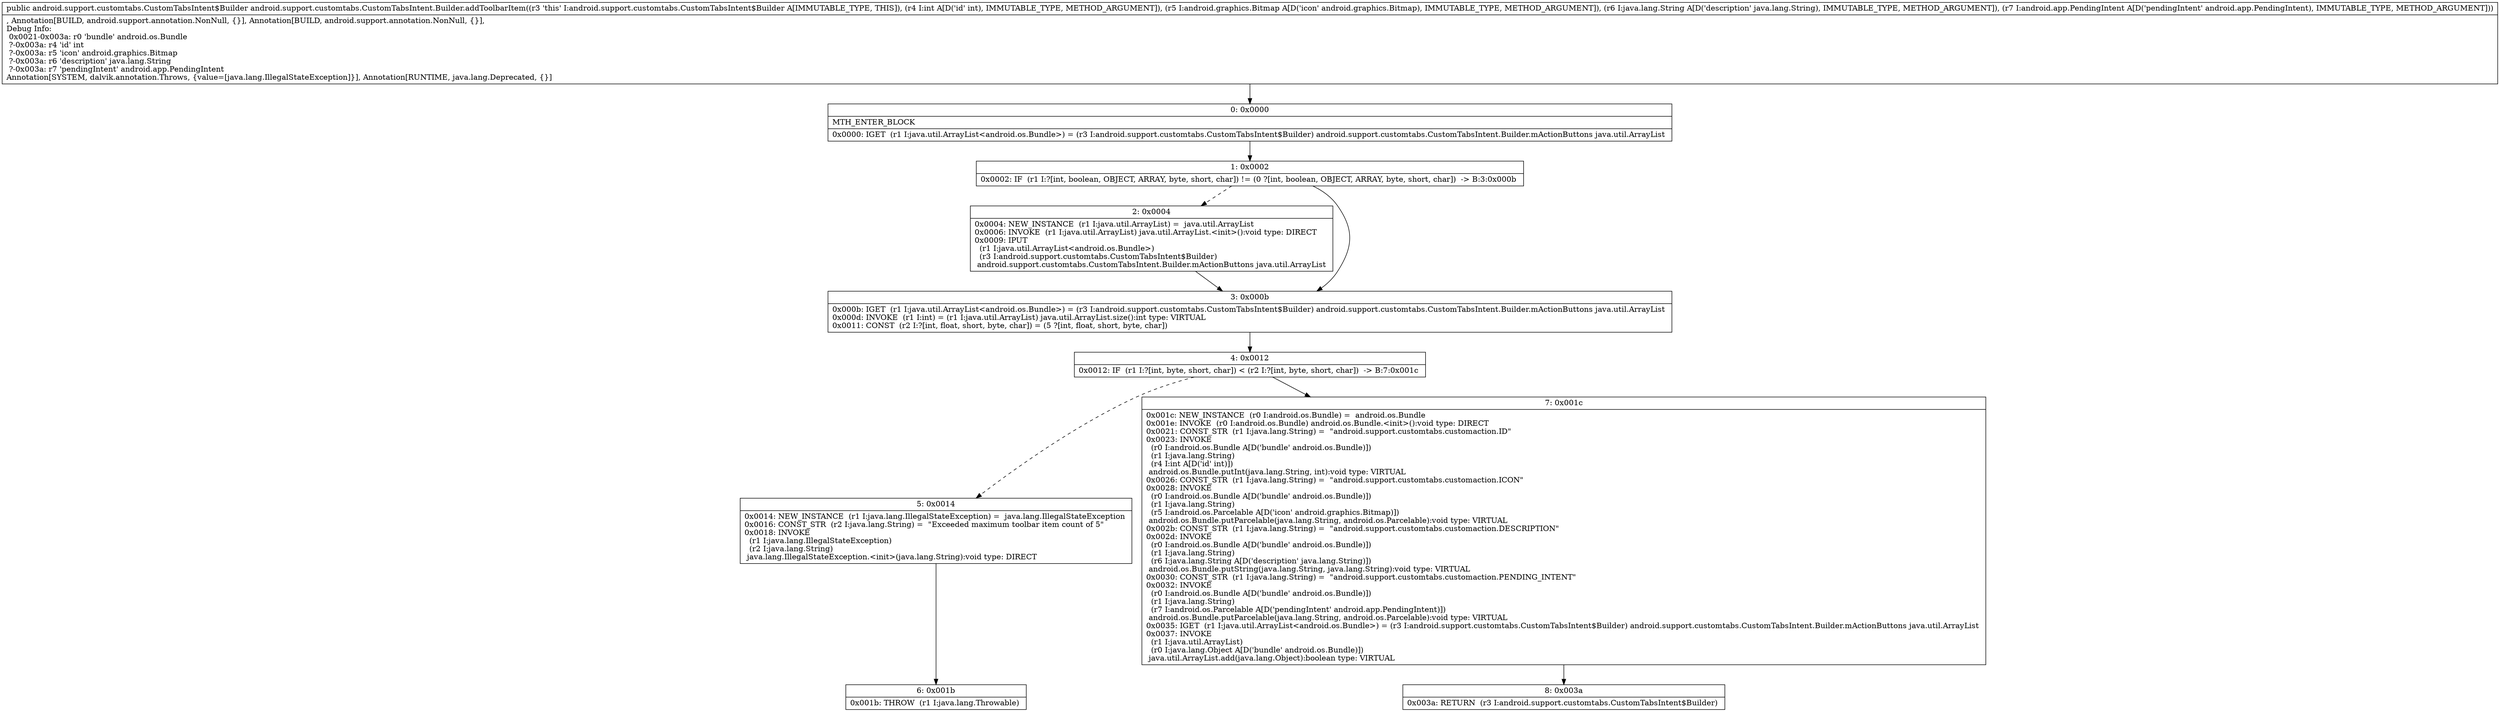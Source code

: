 digraph "CFG forandroid.support.customtabs.CustomTabsIntent.Builder.addToolbarItem(ILandroid\/graphics\/Bitmap;Ljava\/lang\/String;Landroid\/app\/PendingIntent;)Landroid\/support\/customtabs\/CustomTabsIntent$Builder;" {
Node_0 [shape=record,label="{0\:\ 0x0000|MTH_ENTER_BLOCK\l|0x0000: IGET  (r1 I:java.util.ArrayList\<android.os.Bundle\>) = (r3 I:android.support.customtabs.CustomTabsIntent$Builder) android.support.customtabs.CustomTabsIntent.Builder.mActionButtons java.util.ArrayList \l}"];
Node_1 [shape=record,label="{1\:\ 0x0002|0x0002: IF  (r1 I:?[int, boolean, OBJECT, ARRAY, byte, short, char]) != (0 ?[int, boolean, OBJECT, ARRAY, byte, short, char])  \-\> B:3:0x000b \l}"];
Node_2 [shape=record,label="{2\:\ 0x0004|0x0004: NEW_INSTANCE  (r1 I:java.util.ArrayList) =  java.util.ArrayList \l0x0006: INVOKE  (r1 I:java.util.ArrayList) java.util.ArrayList.\<init\>():void type: DIRECT \l0x0009: IPUT  \l  (r1 I:java.util.ArrayList\<android.os.Bundle\>)\l  (r3 I:android.support.customtabs.CustomTabsIntent$Builder)\l android.support.customtabs.CustomTabsIntent.Builder.mActionButtons java.util.ArrayList \l}"];
Node_3 [shape=record,label="{3\:\ 0x000b|0x000b: IGET  (r1 I:java.util.ArrayList\<android.os.Bundle\>) = (r3 I:android.support.customtabs.CustomTabsIntent$Builder) android.support.customtabs.CustomTabsIntent.Builder.mActionButtons java.util.ArrayList \l0x000d: INVOKE  (r1 I:int) = (r1 I:java.util.ArrayList) java.util.ArrayList.size():int type: VIRTUAL \l0x0011: CONST  (r2 I:?[int, float, short, byte, char]) = (5 ?[int, float, short, byte, char]) \l}"];
Node_4 [shape=record,label="{4\:\ 0x0012|0x0012: IF  (r1 I:?[int, byte, short, char]) \< (r2 I:?[int, byte, short, char])  \-\> B:7:0x001c \l}"];
Node_5 [shape=record,label="{5\:\ 0x0014|0x0014: NEW_INSTANCE  (r1 I:java.lang.IllegalStateException) =  java.lang.IllegalStateException \l0x0016: CONST_STR  (r2 I:java.lang.String) =  \"Exceeded maximum toolbar item count of 5\" \l0x0018: INVOKE  \l  (r1 I:java.lang.IllegalStateException)\l  (r2 I:java.lang.String)\l java.lang.IllegalStateException.\<init\>(java.lang.String):void type: DIRECT \l}"];
Node_6 [shape=record,label="{6\:\ 0x001b|0x001b: THROW  (r1 I:java.lang.Throwable) \l}"];
Node_7 [shape=record,label="{7\:\ 0x001c|0x001c: NEW_INSTANCE  (r0 I:android.os.Bundle) =  android.os.Bundle \l0x001e: INVOKE  (r0 I:android.os.Bundle) android.os.Bundle.\<init\>():void type: DIRECT \l0x0021: CONST_STR  (r1 I:java.lang.String) =  \"android.support.customtabs.customaction.ID\" \l0x0023: INVOKE  \l  (r0 I:android.os.Bundle A[D('bundle' android.os.Bundle)])\l  (r1 I:java.lang.String)\l  (r4 I:int A[D('id' int)])\l android.os.Bundle.putInt(java.lang.String, int):void type: VIRTUAL \l0x0026: CONST_STR  (r1 I:java.lang.String) =  \"android.support.customtabs.customaction.ICON\" \l0x0028: INVOKE  \l  (r0 I:android.os.Bundle A[D('bundle' android.os.Bundle)])\l  (r1 I:java.lang.String)\l  (r5 I:android.os.Parcelable A[D('icon' android.graphics.Bitmap)])\l android.os.Bundle.putParcelable(java.lang.String, android.os.Parcelable):void type: VIRTUAL \l0x002b: CONST_STR  (r1 I:java.lang.String) =  \"android.support.customtabs.customaction.DESCRIPTION\" \l0x002d: INVOKE  \l  (r0 I:android.os.Bundle A[D('bundle' android.os.Bundle)])\l  (r1 I:java.lang.String)\l  (r6 I:java.lang.String A[D('description' java.lang.String)])\l android.os.Bundle.putString(java.lang.String, java.lang.String):void type: VIRTUAL \l0x0030: CONST_STR  (r1 I:java.lang.String) =  \"android.support.customtabs.customaction.PENDING_INTENT\" \l0x0032: INVOKE  \l  (r0 I:android.os.Bundle A[D('bundle' android.os.Bundle)])\l  (r1 I:java.lang.String)\l  (r7 I:android.os.Parcelable A[D('pendingIntent' android.app.PendingIntent)])\l android.os.Bundle.putParcelable(java.lang.String, android.os.Parcelable):void type: VIRTUAL \l0x0035: IGET  (r1 I:java.util.ArrayList\<android.os.Bundle\>) = (r3 I:android.support.customtabs.CustomTabsIntent$Builder) android.support.customtabs.CustomTabsIntent.Builder.mActionButtons java.util.ArrayList \l0x0037: INVOKE  \l  (r1 I:java.util.ArrayList)\l  (r0 I:java.lang.Object A[D('bundle' android.os.Bundle)])\l java.util.ArrayList.add(java.lang.Object):boolean type: VIRTUAL \l}"];
Node_8 [shape=record,label="{8\:\ 0x003a|0x003a: RETURN  (r3 I:android.support.customtabs.CustomTabsIntent$Builder) \l}"];
MethodNode[shape=record,label="{public android.support.customtabs.CustomTabsIntent$Builder android.support.customtabs.CustomTabsIntent.Builder.addToolbarItem((r3 'this' I:android.support.customtabs.CustomTabsIntent$Builder A[IMMUTABLE_TYPE, THIS]), (r4 I:int A[D('id' int), IMMUTABLE_TYPE, METHOD_ARGUMENT]), (r5 I:android.graphics.Bitmap A[D('icon' android.graphics.Bitmap), IMMUTABLE_TYPE, METHOD_ARGUMENT]), (r6 I:java.lang.String A[D('description' java.lang.String), IMMUTABLE_TYPE, METHOD_ARGUMENT]), (r7 I:android.app.PendingIntent A[D('pendingIntent' android.app.PendingIntent), IMMUTABLE_TYPE, METHOD_ARGUMENT]))  | , Annotation[BUILD, android.support.annotation.NonNull, \{\}], Annotation[BUILD, android.support.annotation.NonNull, \{\}], \lDebug Info:\l  0x0021\-0x003a: r0 'bundle' android.os.Bundle\l  ?\-0x003a: r4 'id' int\l  ?\-0x003a: r5 'icon' android.graphics.Bitmap\l  ?\-0x003a: r6 'description' java.lang.String\l  ?\-0x003a: r7 'pendingIntent' android.app.PendingIntent\lAnnotation[SYSTEM, dalvik.annotation.Throws, \{value=[java.lang.IllegalStateException]\}], Annotation[RUNTIME, java.lang.Deprecated, \{\}]\l}"];
MethodNode -> Node_0;
Node_0 -> Node_1;
Node_1 -> Node_2[style=dashed];
Node_1 -> Node_3;
Node_2 -> Node_3;
Node_3 -> Node_4;
Node_4 -> Node_5[style=dashed];
Node_4 -> Node_7;
Node_5 -> Node_6;
Node_7 -> Node_8;
}

